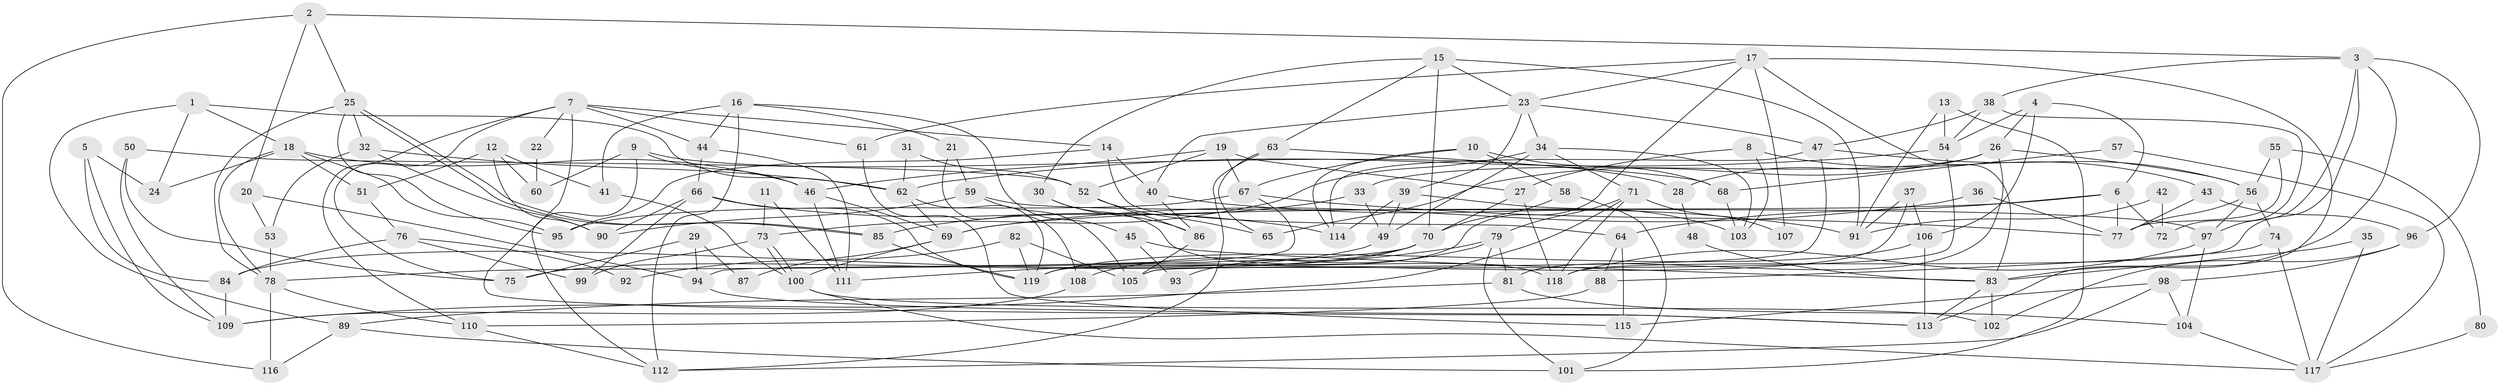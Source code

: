 // Generated by graph-tools (version 1.1) at 2025/36/03/09/25 02:36:09]
// undirected, 119 vertices, 238 edges
graph export_dot {
graph [start="1"]
  node [color=gray90,style=filled];
  1;
  2;
  3;
  4;
  5;
  6;
  7;
  8;
  9;
  10;
  11;
  12;
  13;
  14;
  15;
  16;
  17;
  18;
  19;
  20;
  21;
  22;
  23;
  24;
  25;
  26;
  27;
  28;
  29;
  30;
  31;
  32;
  33;
  34;
  35;
  36;
  37;
  38;
  39;
  40;
  41;
  42;
  43;
  44;
  45;
  46;
  47;
  48;
  49;
  50;
  51;
  52;
  53;
  54;
  55;
  56;
  57;
  58;
  59;
  60;
  61;
  62;
  63;
  64;
  65;
  66;
  67;
  68;
  69;
  70;
  71;
  72;
  73;
  74;
  75;
  76;
  77;
  78;
  79;
  80;
  81;
  82;
  83;
  84;
  85;
  86;
  87;
  88;
  89;
  90;
  91;
  92;
  93;
  94;
  95;
  96;
  97;
  98;
  99;
  100;
  101;
  102;
  103;
  104;
  105;
  106;
  107;
  108;
  109;
  110;
  111;
  112;
  113;
  114;
  115;
  116;
  117;
  118;
  119;
  1 -- 62;
  1 -- 18;
  1 -- 24;
  1 -- 89;
  2 -- 3;
  2 -- 20;
  2 -- 25;
  2 -- 116;
  3 -- 118;
  3 -- 96;
  3 -- 38;
  3 -- 83;
  3 -- 97;
  4 -- 6;
  4 -- 54;
  4 -- 26;
  4 -- 106;
  5 -- 84;
  5 -- 109;
  5 -- 24;
  6 -- 77;
  6 -- 69;
  6 -- 64;
  6 -- 72;
  7 -- 110;
  7 -- 113;
  7 -- 14;
  7 -- 22;
  7 -- 44;
  7 -- 61;
  7 -- 75;
  8 -- 27;
  8 -- 103;
  8 -- 43;
  9 -- 112;
  9 -- 46;
  9 -- 28;
  9 -- 60;
  10 -- 58;
  10 -- 68;
  10 -- 67;
  10 -- 114;
  11 -- 73;
  11 -- 111;
  12 -- 41;
  12 -- 90;
  12 -- 51;
  12 -- 60;
  13 -- 91;
  13 -- 101;
  13 -- 54;
  14 -- 95;
  14 -- 40;
  14 -- 64;
  15 -- 91;
  15 -- 23;
  15 -- 30;
  15 -- 63;
  15 -- 70;
  16 -- 21;
  16 -- 44;
  16 -- 41;
  16 -- 45;
  16 -- 112;
  17 -- 61;
  17 -- 23;
  17 -- 83;
  17 -- 107;
  17 -- 113;
  17 -- 119;
  18 -- 95;
  18 -- 24;
  18 -- 46;
  18 -- 51;
  18 -- 78;
  19 -- 27;
  19 -- 67;
  19 -- 46;
  19 -- 52;
  20 -- 94;
  20 -- 53;
  21 -- 59;
  21 -- 108;
  22 -- 60;
  23 -- 34;
  23 -- 47;
  23 -- 39;
  23 -- 40;
  25 -- 85;
  25 -- 85;
  25 -- 32;
  25 -- 78;
  25 -- 95;
  26 -- 65;
  26 -- 28;
  26 -- 33;
  26 -- 56;
  26 -- 81;
  27 -- 118;
  27 -- 70;
  28 -- 48;
  29 -- 94;
  29 -- 75;
  29 -- 87;
  30 -- 86;
  30 -- 118;
  31 -- 62;
  31 -- 52;
  32 -- 62;
  32 -- 53;
  32 -- 90;
  33 -- 85;
  33 -- 49;
  34 -- 71;
  34 -- 49;
  34 -- 73;
  34 -- 103;
  35 -- 117;
  35 -- 83;
  36 -- 69;
  36 -- 77;
  37 -- 106;
  37 -- 119;
  37 -- 91;
  38 -- 54;
  38 -- 47;
  38 -- 72;
  39 -- 114;
  39 -- 49;
  39 -- 103;
  40 -- 86;
  40 -- 91;
  41 -- 100;
  42 -- 72;
  42 -- 91;
  43 -- 96;
  43 -- 77;
  44 -- 66;
  44 -- 111;
  45 -- 83;
  45 -- 93;
  46 -- 69;
  46 -- 111;
  47 -- 56;
  47 -- 105;
  47 -- 114;
  48 -- 83;
  49 -- 84;
  50 -- 75;
  50 -- 109;
  50 -- 52;
  51 -- 76;
  52 -- 65;
  52 -- 86;
  53 -- 78;
  54 -- 105;
  54 -- 62;
  55 -- 56;
  55 -- 77;
  55 -- 80;
  56 -- 97;
  56 -- 74;
  56 -- 77;
  57 -- 68;
  57 -- 117;
  58 -- 70;
  58 -- 101;
  59 -- 105;
  59 -- 90;
  59 -- 97;
  61 -- 115;
  62 -- 119;
  62 -- 69;
  63 -- 112;
  63 -- 65;
  63 -- 68;
  64 -- 88;
  64 -- 115;
  66 -- 119;
  66 -- 114;
  66 -- 90;
  66 -- 99;
  67 -- 77;
  67 -- 94;
  67 -- 95;
  68 -- 103;
  69 -- 87;
  69 -- 100;
  70 -- 78;
  70 -- 75;
  70 -- 93;
  71 -- 79;
  71 -- 118;
  71 -- 107;
  71 -- 109;
  73 -- 100;
  73 -- 100;
  73 -- 99;
  74 -- 117;
  74 -- 88;
  76 -- 99;
  76 -- 84;
  76 -- 92;
  78 -- 110;
  78 -- 116;
  79 -- 111;
  79 -- 81;
  79 -- 101;
  79 -- 108;
  80 -- 117;
  81 -- 89;
  81 -- 104;
  82 -- 119;
  82 -- 105;
  82 -- 92;
  83 -- 102;
  83 -- 113;
  84 -- 109;
  85 -- 119;
  86 -- 105;
  88 -- 110;
  89 -- 116;
  89 -- 101;
  94 -- 113;
  96 -- 102;
  96 -- 98;
  97 -- 104;
  97 -- 118;
  98 -- 104;
  98 -- 112;
  98 -- 115;
  100 -- 102;
  100 -- 117;
  104 -- 117;
  106 -- 113;
  106 -- 119;
  108 -- 109;
  110 -- 112;
}
